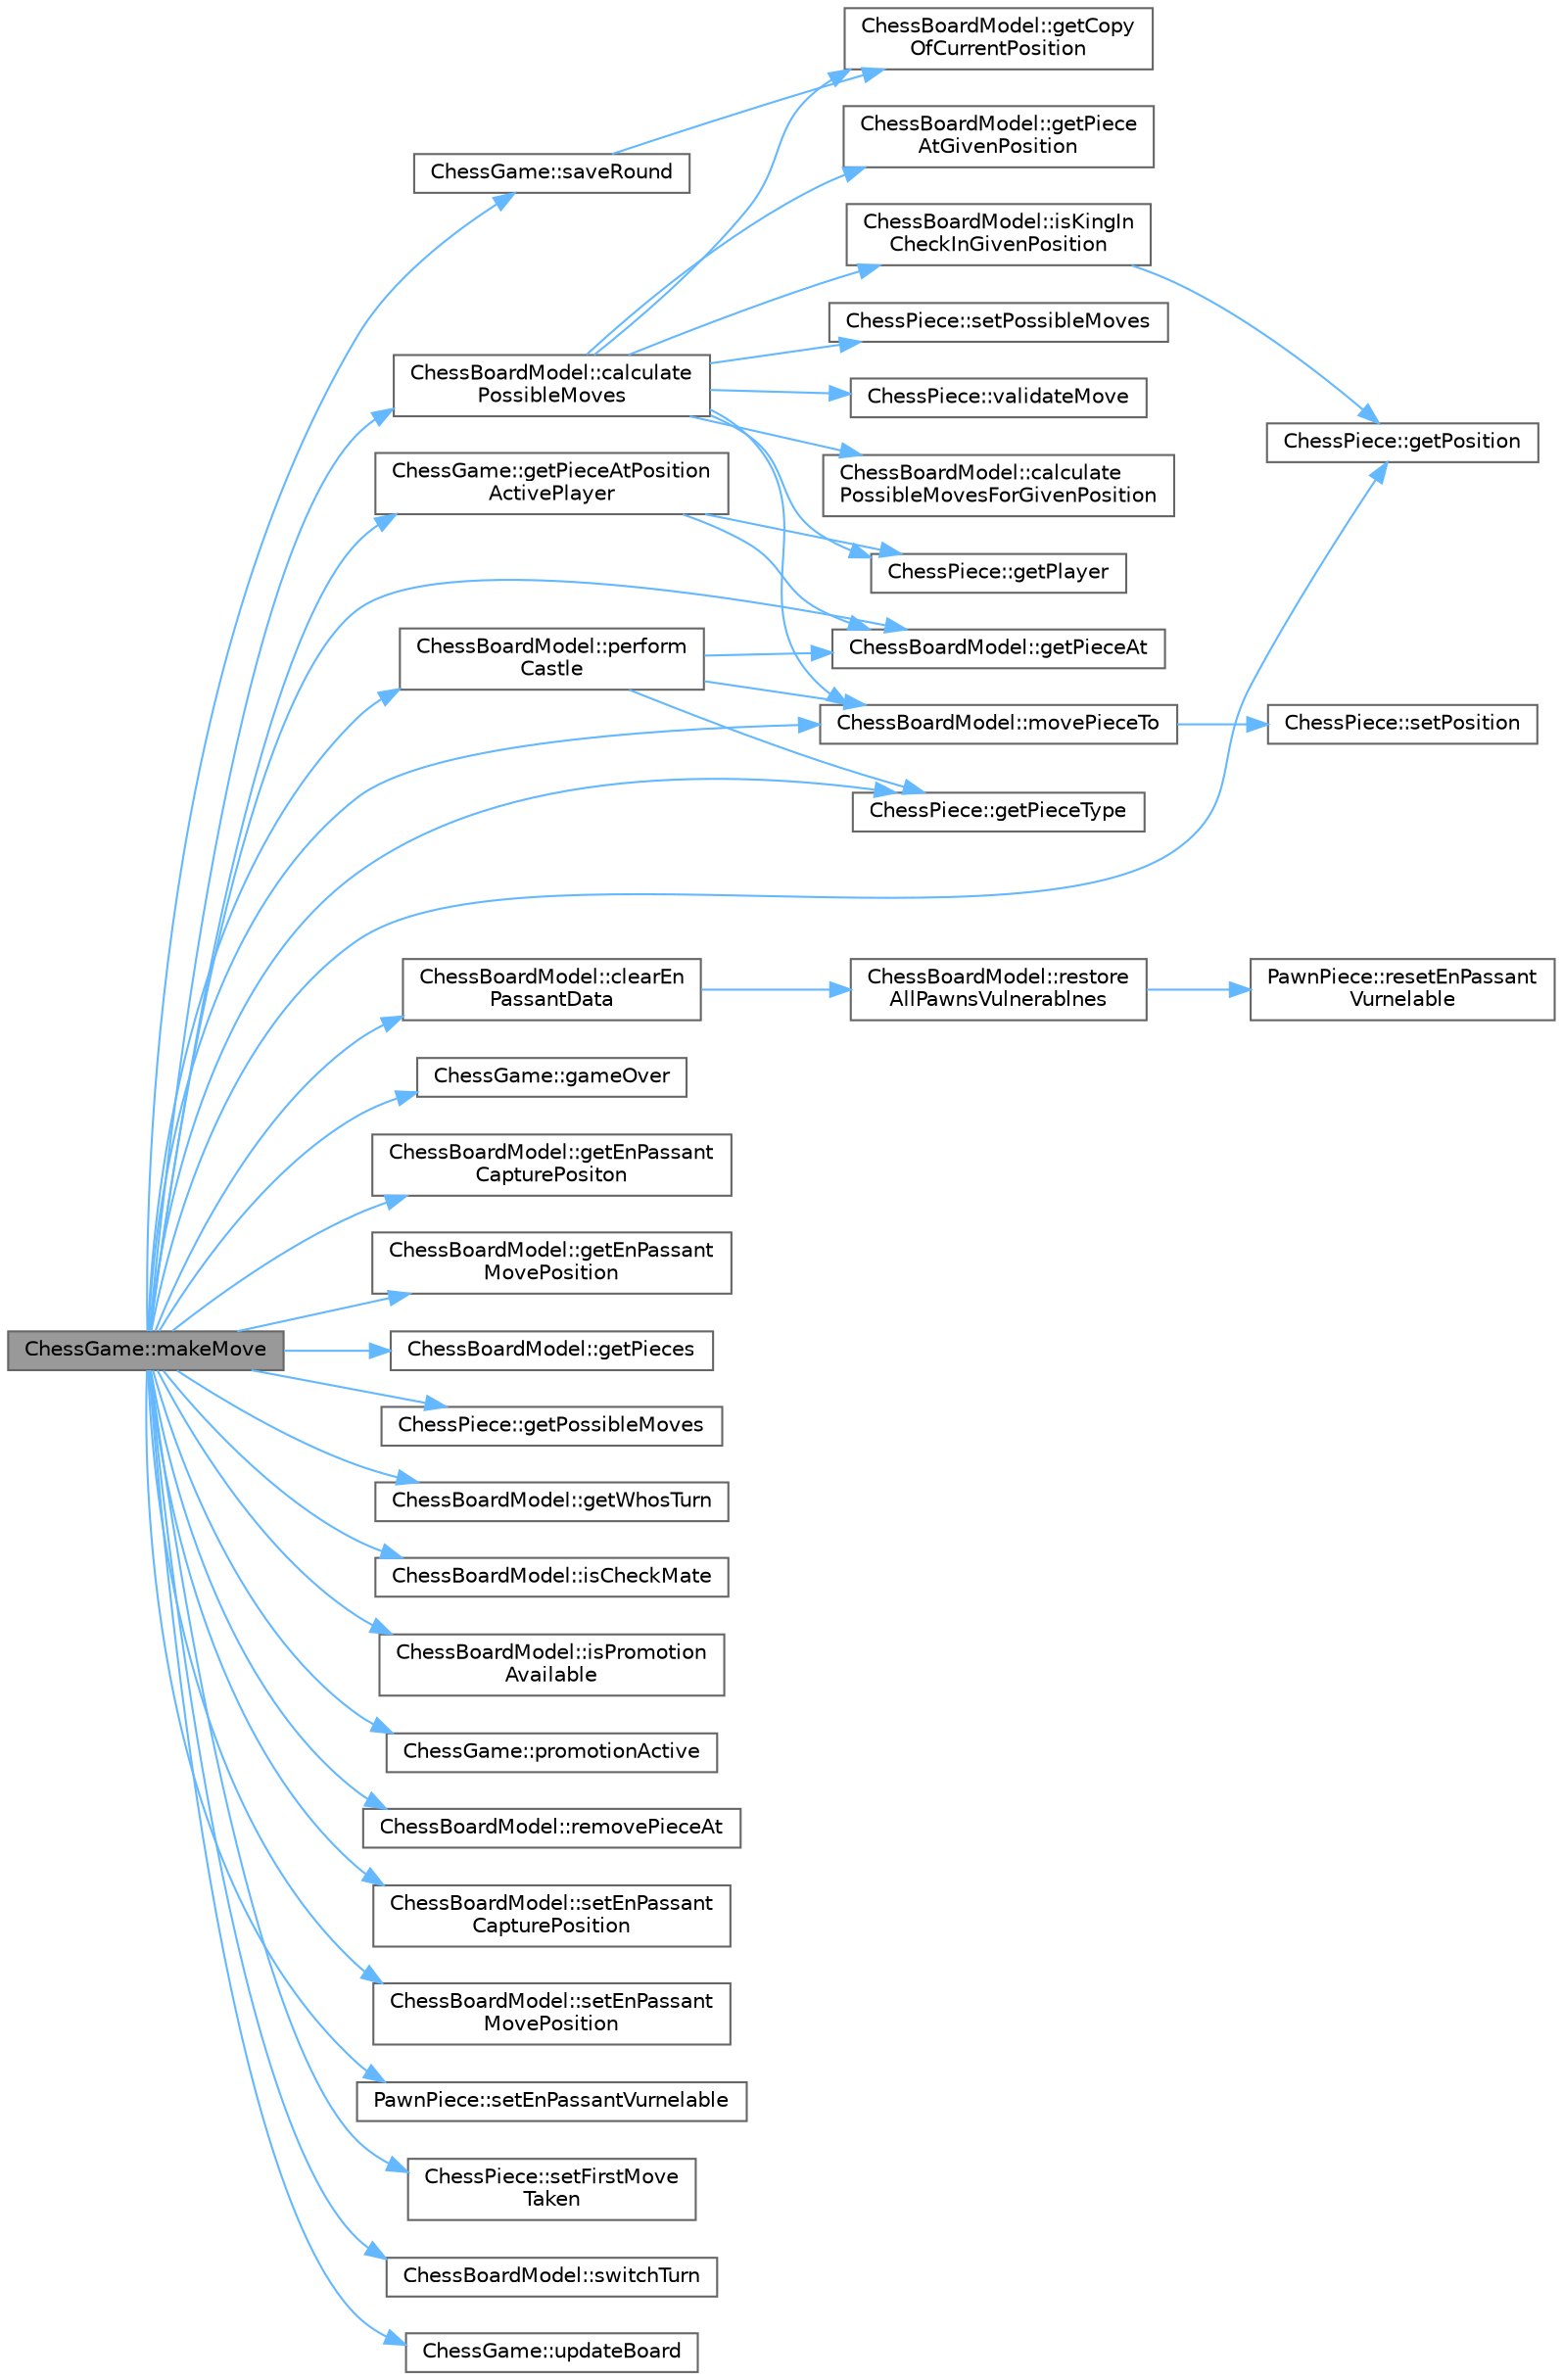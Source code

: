 digraph "ChessGame::makeMove"
{
 // LATEX_PDF_SIZE
  bgcolor="transparent";
  edge [fontname=Helvetica,fontsize=10,labelfontname=Helvetica,labelfontsize=10];
  node [fontname=Helvetica,fontsize=10,shape=box,height=0.2,width=0.4];
  rankdir="LR";
  Node1 [id="Node000001",label="ChessGame::makeMove",height=0.2,width=0.4,color="gray40", fillcolor="grey60", style="filled", fontcolor="black",tooltip="Makes a move on the chessboard."];
  Node1 -> Node2 [id="edge44_Node000001_Node000002",color="steelblue1",style="solid",tooltip=" "];
  Node2 [id="Node000002",label="ChessBoardModel::calculate\lPossibleMoves",height=0.2,width=0.4,color="grey40", fillcolor="white", style="filled",URL="$class_chess_board_model.html#a9b54588c91dc730d8d8350eadd4c89dc",tooltip="Calculates possible moves for all chess pieces on the chessboard."];
  Node2 -> Node3 [id="edge45_Node000002_Node000003",color="steelblue1",style="solid",tooltip=" "];
  Node3 [id="Node000003",label="ChessBoardModel::calculate\lPossibleMovesForGivenPosition",height=0.2,width=0.4,color="grey40", fillcolor="white", style="filled",URL="$class_chess_board_model.html#ab3308ca523a70e424487314523f5003c",tooltip="Calculates possible moves for chess pieces at a given position from a given list."];
  Node2 -> Node4 [id="edge46_Node000002_Node000004",color="steelblue1",style="solid",tooltip=" "];
  Node4 [id="Node000004",label="ChessBoardModel::getCopy\lOfCurrentPosition",height=0.2,width=0.4,color="grey40", fillcolor="white", style="filled",URL="$class_chess_board_model.html#ad0cbb604b6e4ae198811d52800fb4bd8",tooltip="Gets a deep copy of the current chessboard position."];
  Node2 -> Node5 [id="edge47_Node000002_Node000005",color="steelblue1",style="solid",tooltip=" "];
  Node5 [id="Node000005",label="ChessBoardModel::getPiece\lAtGivenPosition",height=0.2,width=0.4,color="grey40", fillcolor="white", style="filled",URL="$class_chess_board_model.html#a36276b7c2e81d8bcdcf79b69603ea56b",tooltip="Gets the chess piece at the specified position from a given list of chess pieces."];
  Node2 -> Node6 [id="edge48_Node000002_Node000006",color="steelblue1",style="solid",tooltip=" "];
  Node6 [id="Node000006",label="ChessPiece::getPlayer",height=0.2,width=0.4,color="grey40", fillcolor="white", style="filled",URL="$class_chess_piece.html#aa449c4e3dd08c3f3aa08309a6bf59062",tooltip="Gets the player to whom the chess piece belongs."];
  Node2 -> Node7 [id="edge49_Node000002_Node000007",color="steelblue1",style="solid",tooltip=" "];
  Node7 [id="Node000007",label="ChessBoardModel::isKingIn\lCheckInGivenPosition",height=0.2,width=0.4,color="grey40", fillcolor="white", style="filled",URL="$class_chess_board_model.html#a95438602f65d31efa2a4008e341fe15e",tooltip="Checks if the king of the specified player is in check in a given position."];
  Node7 -> Node8 [id="edge50_Node000007_Node000008",color="steelblue1",style="solid",tooltip=" "];
  Node8 [id="Node000008",label="ChessPiece::getPosition",height=0.2,width=0.4,color="grey40", fillcolor="white", style="filled",URL="$class_chess_piece.html#a0d288a080fad78ca88a3cbef84566dcb",tooltip="Gets the current position of the chess piece on the chessboard."];
  Node2 -> Node9 [id="edge51_Node000002_Node000009",color="steelblue1",style="solid",tooltip=" "];
  Node9 [id="Node000009",label="ChessBoardModel::movePieceTo",height=0.2,width=0.4,color="grey40", fillcolor="white", style="filled",URL="$class_chess_board_model.html#a0ca13e64de6e6cb7ffec509cb0e72b47",tooltip="Moves a chess piece to the specified position."];
  Node9 -> Node10 [id="edge52_Node000009_Node000010",color="steelblue1",style="solid",tooltip=" "];
  Node10 [id="Node000010",label="ChessPiece::setPosition",height=0.2,width=0.4,color="grey40", fillcolor="white", style="filled",URL="$class_chess_piece.html#a0fca2beecfad938262fbe64e9cb77c5c",tooltip="Sets the position of the chess piece on the chessboard."];
  Node2 -> Node11 [id="edge53_Node000002_Node000011",color="steelblue1",style="solid",tooltip=" "];
  Node11 [id="Node000011",label="ChessPiece::setPossibleMoves",height=0.2,width=0.4,color="grey40", fillcolor="white", style="filled",URL="$class_chess_piece.html#a040e9fa1a5993259d6798dfd97212267",tooltip="Sets the list of possible moves for the chess piece."];
  Node2 -> Node12 [id="edge54_Node000002_Node000012",color="steelblue1",style="solid",tooltip=" "];
  Node12 [id="Node000012",label="ChessPiece::validateMove",height=0.2,width=0.4,color="grey40", fillcolor="white", style="filled",URL="$class_chess_piece.html#a3c4512bba73b8f590f45b395c4fc074b",tooltip="Validates the move of the chess piece to the specified position."];
  Node1 -> Node13 [id="edge55_Node000001_Node000013",color="steelblue1",style="solid",tooltip=" "];
  Node13 [id="Node000013",label="ChessBoardModel::clearEn\lPassantData",height=0.2,width=0.4,color="grey40", fillcolor="white", style="filled",URL="$class_chess_board_model.html#a3903662afa3a0e4e9f49c4a90a7f09af",tooltip="Clears en passant data."];
  Node13 -> Node14 [id="edge56_Node000013_Node000014",color="steelblue1",style="solid",tooltip=" "];
  Node14 [id="Node000014",label="ChessBoardModel::restore\lAllPawnsVulnerablnes",height=0.2,width=0.4,color="grey40", fillcolor="white", style="filled",URL="$class_chess_board_model.html#a47c8653cb1f05342ba1f615f0cd9dcbd",tooltip="Restores all pawns' vulnerabilities."];
  Node14 -> Node15 [id="edge57_Node000014_Node000015",color="steelblue1",style="solid",tooltip=" "];
  Node15 [id="Node000015",label="PawnPiece::resetEnPassant\lVurnelable",height=0.2,width=0.4,color="grey40", fillcolor="white", style="filled",URL="$class_pawn_piece.html#aafed96896d6751b7f59465fa6828730e",tooltip="Resets the vulnerability of the pawn piece to en passant capture."];
  Node1 -> Node16 [id="edge58_Node000001_Node000016",color="steelblue1",style="solid",tooltip=" "];
  Node16 [id="Node000016",label="ChessGame::gameOver",height=0.2,width=0.4,color="grey40", fillcolor="white", style="filled",URL="$class_chess_game.html#a12134e63810d34ec8dfbd7046158afc2",tooltip="Signal emitted when the game is over."];
  Node1 -> Node17 [id="edge59_Node000001_Node000017",color="steelblue1",style="solid",tooltip=" "];
  Node17 [id="Node000017",label="ChessBoardModel::getEnPassant\lCapturePositon",height=0.2,width=0.4,color="grey40", fillcolor="white", style="filled",URL="$class_chess_board_model.html#a29491673c568888f4b39e1c4ddd82bf4",tooltip="Gets the en passant capture position."];
  Node1 -> Node18 [id="edge60_Node000001_Node000018",color="steelblue1",style="solid",tooltip=" "];
  Node18 [id="Node000018",label="ChessBoardModel::getEnPassant\lMovePosition",height=0.2,width=0.4,color="grey40", fillcolor="white", style="filled",URL="$class_chess_board_model.html#a993b82e22bf242347702fbc0e83f48cc",tooltip="Gets the en passant move position."];
  Node1 -> Node19 [id="edge61_Node000001_Node000019",color="steelblue1",style="solid",tooltip=" "];
  Node19 [id="Node000019",label="ChessBoardModel::getPieceAt",height=0.2,width=0.4,color="grey40", fillcolor="white", style="filled",URL="$class_chess_board_model.html#a6ab1327c5818aebcbf5cfce3482d5843",tooltip="Gets the chess piece at the specified position."];
  Node1 -> Node20 [id="edge62_Node000001_Node000020",color="steelblue1",style="solid",tooltip=" "];
  Node20 [id="Node000020",label="ChessGame::getPieceAtPosition\lActivePlayer",height=0.2,width=0.4,color="grey40", fillcolor="white", style="filled",URL="$class_chess_game.html#a24fe7521a6a85a3db3ef6d369ce87965",tooltip="Gets the chess piece at the specified position for the active player."];
  Node20 -> Node19 [id="edge63_Node000020_Node000019",color="steelblue1",style="solid",tooltip=" "];
  Node20 -> Node6 [id="edge64_Node000020_Node000006",color="steelblue1",style="solid",tooltip=" "];
  Node1 -> Node21 [id="edge65_Node000001_Node000021",color="steelblue1",style="solid",tooltip=" "];
  Node21 [id="Node000021",label="ChessBoardModel::getPieces",height=0.2,width=0.4,color="grey40", fillcolor="white", style="filled",URL="$class_chess_board_model.html#a33ab090bdcf5a890414f6b7c8f75039f",tooltip="Gets a list of all chess pieces on the chessboard."];
  Node1 -> Node22 [id="edge66_Node000001_Node000022",color="steelblue1",style="solid",tooltip=" "];
  Node22 [id="Node000022",label="ChessPiece::getPieceType",height=0.2,width=0.4,color="grey40", fillcolor="white", style="filled",URL="$class_chess_piece.html#a334618388830072f1f7775a1adf510a8",tooltip="Gets the type of the chess piece."];
  Node1 -> Node8 [id="edge67_Node000001_Node000008",color="steelblue1",style="solid",tooltip=" "];
  Node1 -> Node23 [id="edge68_Node000001_Node000023",color="steelblue1",style="solid",tooltip=" "];
  Node23 [id="Node000023",label="ChessPiece::getPossibleMoves",height=0.2,width=0.4,color="grey40", fillcolor="white", style="filled",URL="$class_chess_piece.html#a6364cfab0ddb83266f3a3ae458661090",tooltip="Gets the list of possible moves for the chess piece."];
  Node1 -> Node24 [id="edge69_Node000001_Node000024",color="steelblue1",style="solid",tooltip=" "];
  Node24 [id="Node000024",label="ChessBoardModel::getWhosTurn",height=0.2,width=0.4,color="grey40", fillcolor="white", style="filled",URL="$class_chess_board_model.html#af797ada7b2f21e2925da2919b3d61562",tooltip="Gets the player whose turn it is to make a move."];
  Node1 -> Node25 [id="edge70_Node000001_Node000025",color="steelblue1",style="solid",tooltip=" "];
  Node25 [id="Node000025",label="ChessBoardModel::isCheckMate",height=0.2,width=0.4,color="grey40", fillcolor="white", style="filled",URL="$class_chess_board_model.html#ab0557228012f6a4b65e78864bc2f7c35",tooltip="Checks if the game is in checkmate for the specified player."];
  Node1 -> Node26 [id="edge71_Node000001_Node000026",color="steelblue1",style="solid",tooltip=" "];
  Node26 [id="Node000026",label="ChessBoardModel::isPromotion\lAvailable",height=0.2,width=0.4,color="grey40", fillcolor="white", style="filled",URL="$class_chess_board_model.html#a154c087e1889c5e07d2d6cd90c34c079",tooltip="Checks if pawn promotion is available."];
  Node1 -> Node9 [id="edge72_Node000001_Node000009",color="steelblue1",style="solid",tooltip=" "];
  Node1 -> Node27 [id="edge73_Node000001_Node000027",color="steelblue1",style="solid",tooltip=" "];
  Node27 [id="Node000027",label="ChessBoardModel::perform\lCastle",height=0.2,width=0.4,color="grey40", fillcolor="white", style="filled",URL="$class_chess_board_model.html#a6bd7d6b4aaeae246f27660baebec7272",tooltip="Performs castling for the specified player."];
  Node27 -> Node19 [id="edge74_Node000027_Node000019",color="steelblue1",style="solid",tooltip=" "];
  Node27 -> Node22 [id="edge75_Node000027_Node000022",color="steelblue1",style="solid",tooltip=" "];
  Node27 -> Node9 [id="edge76_Node000027_Node000009",color="steelblue1",style="solid",tooltip=" "];
  Node1 -> Node28 [id="edge77_Node000001_Node000028",color="steelblue1",style="solid",tooltip=" "];
  Node28 [id="Node000028",label="ChessGame::promotionActive",height=0.2,width=0.4,color="grey40", fillcolor="white", style="filled",URL="$class_chess_game.html#a055b325ef98debcf6d67454e288803cd",tooltip="Signal emitted when pawn promotion is active."];
  Node1 -> Node29 [id="edge78_Node000001_Node000029",color="steelblue1",style="solid",tooltip=" "];
  Node29 [id="Node000029",label="ChessBoardModel::removePieceAt",height=0.2,width=0.4,color="grey40", fillcolor="white", style="filled",URL="$class_chess_board_model.html#af38d62ae4cfc6de316bd38baa6e41688",tooltip="Removes the chess piece at the specified position."];
  Node1 -> Node30 [id="edge79_Node000001_Node000030",color="steelblue1",style="solid",tooltip=" "];
  Node30 [id="Node000030",label="ChessGame::saveRound",height=0.2,width=0.4,color="grey40", fillcolor="white", style="filled",URL="$class_chess_game.html#a1c20aad78bca37c7d5a22be1ef397532",tooltip="Saves the current round to the game history."];
  Node30 -> Node4 [id="edge80_Node000030_Node000004",color="steelblue1",style="solid",tooltip=" "];
  Node1 -> Node31 [id="edge81_Node000001_Node000031",color="steelblue1",style="solid",tooltip=" "];
  Node31 [id="Node000031",label="ChessBoardModel::setEnPassant\lCapturePosition",height=0.2,width=0.4,color="grey40", fillcolor="white", style="filled",URL="$class_chess_board_model.html#a344aa3d34445738ef4f66907d7474155",tooltip="Sets the en passant capture position."];
  Node1 -> Node32 [id="edge82_Node000001_Node000032",color="steelblue1",style="solid",tooltip=" "];
  Node32 [id="Node000032",label="ChessBoardModel::setEnPassant\lMovePosition",height=0.2,width=0.4,color="grey40", fillcolor="white", style="filled",URL="$class_chess_board_model.html#af36d84adf8a3d0ce2ebac5fe1b487214",tooltip="Sets the en passant move position."];
  Node1 -> Node33 [id="edge83_Node000001_Node000033",color="steelblue1",style="solid",tooltip=" "];
  Node33 [id="Node000033",label="PawnPiece::setEnPassantVurnelable",height=0.2,width=0.4,color="grey40", fillcolor="white", style="filled",URL="$class_pawn_piece.html#a3a94c5449a9ab8fc1cd62dd0d48aed45",tooltip="Sets the pawn piece as vulnerable to en passant capture."];
  Node1 -> Node34 [id="edge84_Node000001_Node000034",color="steelblue1",style="solid",tooltip=" "];
  Node34 [id="Node000034",label="ChessPiece::setFirstMove\lTaken",height=0.2,width=0.4,color="grey40", fillcolor="white", style="filled",URL="$class_chess_piece.html#ab57c93bf1710ae5aa0e0c314deb11ee1",tooltip="Sets the flag indicating that the first move has been taken."];
  Node1 -> Node35 [id="edge85_Node000001_Node000035",color="steelblue1",style="solid",tooltip=" "];
  Node35 [id="Node000035",label="ChessBoardModel::switchTurn",height=0.2,width=0.4,color="grey40", fillcolor="white", style="filled",URL="$class_chess_board_model.html#afe0c1887d52831f271abcc75afdf94c3",tooltip="Switches the turn to the other player."];
  Node1 -> Node36 [id="edge86_Node000001_Node000036",color="steelblue1",style="solid",tooltip=" "];
  Node36 [id="Node000036",label="ChessGame::updateBoard",height=0.2,width=0.4,color="grey40", fillcolor="white", style="filled",URL="$class_chess_game.html#a0a1ace159e2805445f647971ebe5f58c",tooltip="Signal emitted to update the graphical representation of the chessboard."];
}

